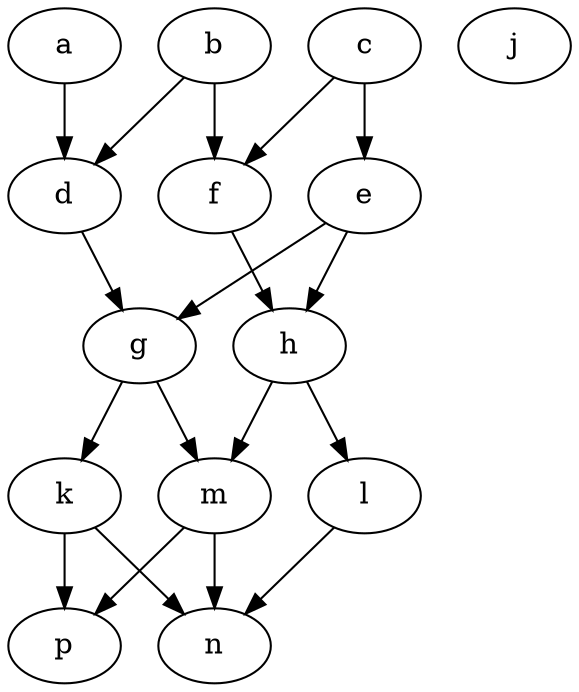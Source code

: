 digraph example {
    a [Weight=12];
    b [Weight=3];
    c [Weight=6];
    d [Weight=9];
    e [Weight=14];
    f [Weight=6];
    g [Weight=8];
    h [Weight=5];
    j [Weight=20];
    k [Weight=15];
    l [Weight=10];
    m [Weight=16];
    n [Weight=12];
    p [Weight=7];
    a -> d [Weight=0];
    b -> d [Weight=0];
    b -> f [Weight=0];
    c -> e [Weight=0];
    c -> f [Weight=0];
    d -> g [Weight=0];
    e -> g [Weight=0];
    e -> h [Weight=0];
    f -> h [Weight=0];
    g -> k [Weight=0];
    g -> m [Weight=0];
    h -> l [Weight=0];
    h -> m [Weight=0];
    k -> n [Weight=0];
    k -> p [Weight=0];
    l -> n [Weight=0];
    m -> n [Weight=0];
    m -> p [Weight=0];
}